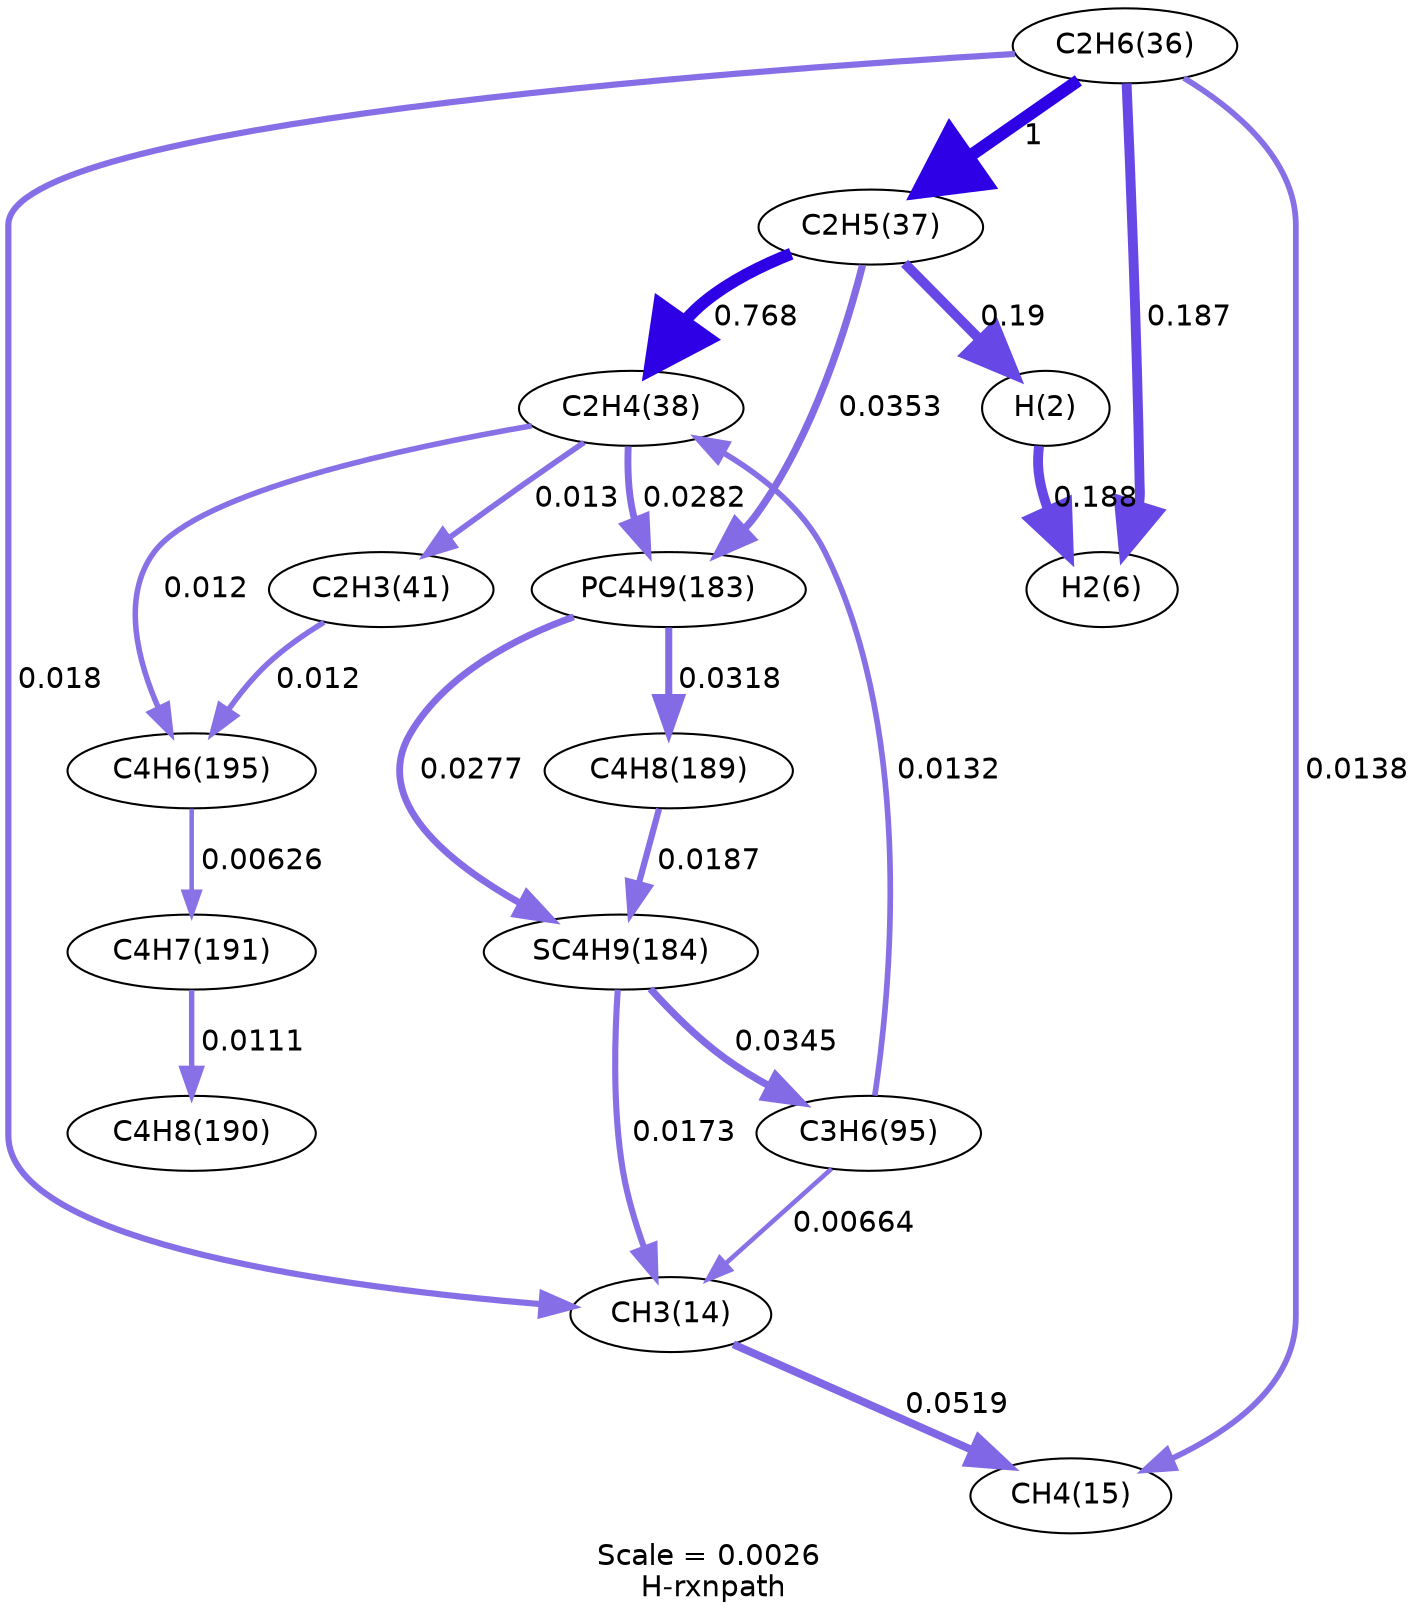 digraph reaction_paths {
center=1;
s5 -> s6[fontname="Helvetica", penwidth=3.77, arrowsize=1.88, color="0.7, 0.552, 0.9"
, label=" 0.0519"];
s7 -> s5[fontname="Helvetica", penwidth=2.97, arrowsize=1.48, color="0.7, 0.518, 0.9"
, label=" 0.018"];
s15 -> s5[fontname="Helvetica", penwidth=2.21, arrowsize=1.11, color="0.7, 0.507, 0.9"
, label=" 0.00664"];
s22 -> s5[fontname="Helvetica", penwidth=2.94, arrowsize=1.47, color="0.7, 0.517, 0.9"
, label=" 0.0173"];
s8 -> s9[fontname="Helvetica", penwidth=5.8, arrowsize=2.9, color="0.7, 1.27, 0.9"
, label=" 0.768"];
s7 -> s8[fontname="Helvetica", penwidth=6, arrowsize=3, color="0.7, 1.5, 0.9"
, label=" 1"];
s8 -> s3[fontname="Helvetica", penwidth=4.75, arrowsize=2.37, color="0.7, 0.69, 0.9"
, label=" 0.19"];
s8 -> s21[fontname="Helvetica", penwidth=3.47, arrowsize=1.74, color="0.7, 0.535, 0.9"
, label=" 0.0353"];
s7 -> s6[fontname="Helvetica", penwidth=2.76, arrowsize=1.38, color="0.7, 0.514, 0.9"
, label=" 0.0138"];
s15 -> s9[fontname="Helvetica", penwidth=2.73, arrowsize=1.37, color="0.7, 0.513, 0.9"
, label=" 0.0132"];
s9 -> s21[fontname="Helvetica", penwidth=3.31, arrowsize=1.65, color="0.7, 0.528, 0.9"
, label=" 0.0282"];
s9 -> s28[fontname="Helvetica", penwidth=2.66, arrowsize=1.33, color="0.7, 0.512, 0.9"
, label=" 0.012"];
s9 -> s10[fontname="Helvetica", penwidth=2.72, arrowsize=1.36, color="0.7, 0.513, 0.9"
, label=" 0.013"];
s7 -> s4[fontname="Helvetica", penwidth=4.74, arrowsize=2.37, color="0.7, 0.687, 0.9"
, label=" 0.187"];
s3 -> s4[fontname="Helvetica", penwidth=4.74, arrowsize=2.37, color="0.7, 0.688, 0.9"
, label=" 0.188"];
s22 -> s15[fontname="Helvetica", penwidth=3.46, arrowsize=1.73, color="0.7, 0.535, 0.9"
, label=" 0.0345"];
s21 -> s22[fontname="Helvetica", penwidth=3.29, arrowsize=1.65, color="0.7, 0.528, 0.9"
, label=" 0.0277"];
s21 -> s23[fontname="Helvetica", penwidth=3.4, arrowsize=1.7, color="0.7, 0.532, 0.9"
, label=" 0.0318"];
s23 -> s22[fontname="Helvetica", penwidth=2.99, arrowsize=1.5, color="0.7, 0.519, 0.9"
, label=" 0.0187"];
s28 -> s25[fontname="Helvetica", penwidth=2.17, arrowsize=1.08, color="0.7, 0.506, 0.9"
, label=" 0.00626"];
s25 -> s24[fontname="Helvetica", penwidth=2.6, arrowsize=1.3, color="0.7, 0.511, 0.9"
, label=" 0.0111"];
s10 -> s28[fontname="Helvetica", penwidth=2.66, arrowsize=1.33, color="0.7, 0.512, 0.9"
, label=" 0.012"];
s3 [ fontname="Helvetica", label="H(2)"];
s4 [ fontname="Helvetica", label="H2(6)"];
s5 [ fontname="Helvetica", label="CH3(14)"];
s6 [ fontname="Helvetica", label="CH4(15)"];
s7 [ fontname="Helvetica", label="C2H6(36)"];
s8 [ fontname="Helvetica", label="C2H5(37)"];
s9 [ fontname="Helvetica", label="C2H4(38)"];
s10 [ fontname="Helvetica", label="C2H3(41)"];
s15 [ fontname="Helvetica", label="C3H6(95)"];
s21 [ fontname="Helvetica", label="PC4H9(183)"];
s22 [ fontname="Helvetica", label="SC4H9(184)"];
s23 [ fontname="Helvetica", label="C4H8(189)"];
s24 [ fontname="Helvetica", label="C4H8(190)"];
s25 [ fontname="Helvetica", label="C4H7(191)"];
s28 [ fontname="Helvetica", label="C4H6(195)"];
 label = "Scale = 0.0026\l H-rxnpath";
 fontname = "Helvetica";
}
